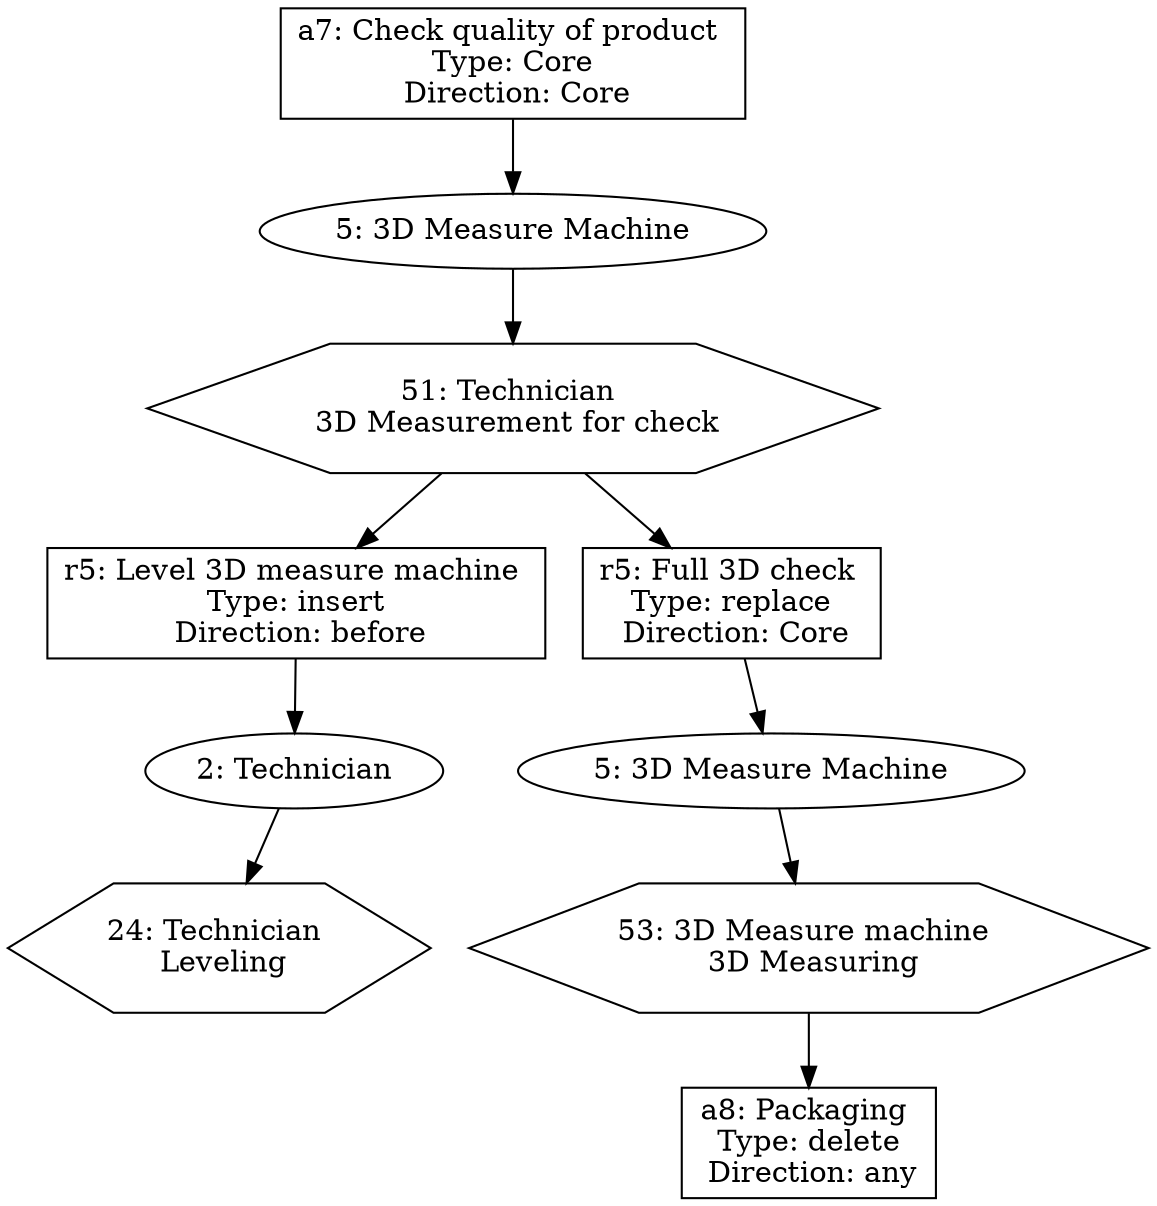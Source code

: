 digraph CallTree {
	"fc9cdb4a-b775-11ee-a71b-04cf4b795879" [label = "a7: Check quality of product 
 Type: Core 
 Direction: Core" shape=rectangle]	; 
	"fc9ce55e-b775-11ee-a71b-04cf4b795879" [label = "5: 3D Measure Machine"]	; 
	"fc9cdb4a-b775-11ee-a71b-04cf4b795879" -> "fc9ce55e-b775-11ee-a71b-04cf4b795879"	 ;
	"fc9ce81a-b775-11ee-a71b-04cf4b795879" [label = "51: Technician 
 3D Measurement for check" shape=polygon sides=6]	; 
	"fc9ce55e-b775-11ee-a71b-04cf4b795879" -> "fc9ce81a-b775-11ee-a71b-04cf4b795879"	 ;
	"fc9ce9a0-b775-11ee-a71b-04cf4b795879" [label = "r5: Level 3D measure machine 
 Type: insert 
 Direction: before" shape=rectangle]	; 
	"fc9ce81a-b775-11ee-a71b-04cf4b795879" -> "fc9ce9a0-b775-11ee-a71b-04cf4b795879"	 ;
	"fc9ceca2-b775-11ee-a71b-04cf4b795879" [label = "2: Technician"]	; 
	"fc9ce9a0-b775-11ee-a71b-04cf4b795879" -> "fc9ceca2-b775-11ee-a71b-04cf4b795879"	 ;
	"fc9cf256-b775-11ee-a71b-04cf4b795879" [label = "24: Technician 
 Leveling" shape=polygon sides=6]	; 
	"fc9ceca2-b775-11ee-a71b-04cf4b795879" -> "fc9cf256-b775-11ee-a71b-04cf4b795879"	 ;
	"fc9cf5da-b775-11ee-a71b-04cf4b795879" [label = "r5: Full 3D check 
 Type: replace 
 Direction: Core" shape=rectangle]	; 
	"fc9ce81a-b775-11ee-a71b-04cf4b795879" -> "fc9cf5da-b775-11ee-a71b-04cf4b795879"	 ;
	"fc9cfbe8-b775-11ee-a71b-04cf4b795879" [label = "5: 3D Measure Machine"]	; 
	"fc9cf5da-b775-11ee-a71b-04cf4b795879" -> "fc9cfbe8-b775-11ee-a71b-04cf4b795879"	 ;
	"fc9d0052-b775-11ee-a71b-04cf4b795879" [label = "53: 3D Measure machine 
 3D Measuring" shape=polygon sides=6]	; 
	"fc9cfbe8-b775-11ee-a71b-04cf4b795879" -> "fc9d0052-b775-11ee-a71b-04cf4b795879"	 ;
	"fc9d02be-b775-11ee-a71b-04cf4b795879" [label = "a8: Packaging 
 Type: delete 
 Direction: any" shape=rectangle]	; 
	"fc9d0052-b775-11ee-a71b-04cf4b795879" -> "fc9d02be-b775-11ee-a71b-04cf4b795879"	 ;
}
